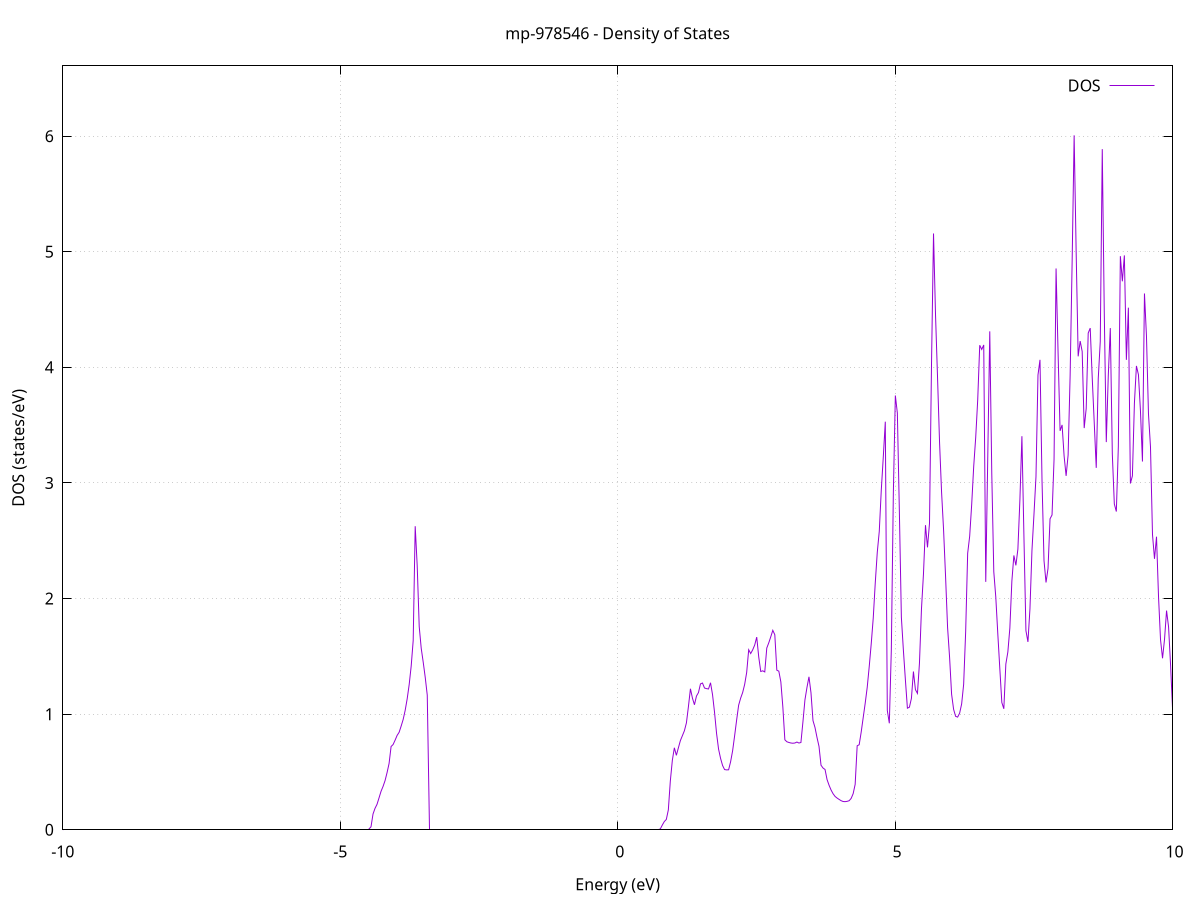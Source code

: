 set title 'mp-978546 - Density of States'
set xlabel 'Energy (eV)'
set ylabel 'DOS (states/eV)'
set grid
set xrange [-10:10]
set yrange [0:6.608]
set xzeroaxis lt -1
set terminal png size 800,600
set output 'mp-978546_dos_gnuplot.png'
plot '-' using 1:2 with lines title 'DOS'
-46.952600 0.000000
-46.916400 0.000000
-46.880100 0.000000
-46.843900 0.000000
-46.807700 0.000000
-46.771500 0.000000
-46.735300 0.000000
-46.699100 0.000000
-46.662900 0.000000
-46.626700 0.000000
-46.590500 0.000000
-46.554300 0.000000
-46.518100 0.000000
-46.481900 0.000000
-46.445700 0.000000
-46.409500 0.000000
-46.373200 0.000000
-46.337000 0.000000
-46.300800 0.000000
-46.264600 0.000000
-46.228400 0.000000
-46.192200 0.000000
-46.156000 0.000000
-46.119800 0.000000
-46.083600 0.000000
-46.047400 0.000000
-46.011200 0.000000
-45.975000 0.000000
-45.938800 0.000000
-45.902600 0.000000
-45.866300 0.000000
-45.830100 0.000000
-45.793900 0.000000
-45.757700 0.000000
-45.721500 0.000000
-45.685300 0.000000
-45.649100 0.000000
-45.612900 0.000000
-45.576700 0.000000
-45.540500 0.000000
-45.504300 0.000000
-45.468100 0.000000
-45.431900 0.000000
-45.395600 0.000000
-45.359400 0.000000
-45.323200 0.000000
-45.287000 0.000000
-45.250800 0.000000
-45.214600 0.000000
-45.178400 0.000000
-45.142200 0.000000
-45.106000 0.000000
-45.069800 0.000000
-45.033600 0.000000
-44.997400 0.000000
-44.961200 0.000000
-44.925000 0.000000
-44.888700 0.000000
-44.852500 0.000000
-44.816300 0.000000
-44.780100 0.000000
-44.743900 0.000000
-44.707700 0.000000
-44.671500 0.000000
-44.635300 0.000000
-44.599100 0.000000
-44.562900 0.000000
-44.526700 0.000000
-44.490500 0.000000
-44.454300 0.000000
-44.418100 0.000000
-44.381800 0.000000
-44.345600 0.000000
-44.309400 0.000000
-44.273200 0.000000
-44.237000 0.000000
-44.200800 0.000000
-44.164600 0.000000
-44.128400 0.000000
-44.092200 0.000000
-44.056000 0.000000
-44.019800 0.000000
-43.983600 0.000000
-43.947400 0.000000
-43.911100 0.000000
-43.874900 0.000000
-43.838700 0.000000
-43.802500 0.000000
-43.766300 0.000000
-43.730100 0.000000
-43.693900 0.000000
-43.657700 5.942300
-43.621500 3.991600
-43.585300 7.764300
-43.549100 18.104200
-43.512900 0.000000
-43.476700 0.000000
-43.440500 0.000000
-43.404200 0.000000
-43.368000 0.000000
-43.331800 0.000000
-43.295600 0.000000
-43.259400 0.000000
-43.223200 0.000000
-43.187000 0.000000
-43.150800 0.000000
-43.114600 0.000000
-43.078400 0.000000
-43.042200 0.000000
-43.006000 0.000000
-42.969800 0.000000
-42.933500 0.000000
-42.897300 0.000000
-42.861100 0.000000
-42.824900 0.000000
-42.788700 0.000000
-42.752500 0.000000
-42.716300 0.000000
-42.680100 0.000000
-42.643900 0.000000
-42.607700 0.000000
-42.571500 0.000000
-42.535300 0.000000
-42.499100 0.000000
-42.462900 0.000000
-42.426600 0.000000
-42.390400 0.000000
-42.354200 0.000000
-42.318000 0.000000
-42.281800 0.000000
-42.245600 0.000000
-42.209400 0.000000
-42.173200 0.000000
-42.137000 0.000000
-42.100800 0.000000
-42.064600 0.000000
-42.028400 0.000000
-41.992200 0.000000
-41.956000 0.000000
-41.919700 0.000000
-41.883500 0.000000
-41.847300 0.000000
-41.811100 0.000000
-41.774900 0.000000
-41.738700 0.000000
-41.702500 0.000000
-41.666300 0.000000
-41.630100 0.000000
-41.593900 0.000000
-41.557700 0.000000
-41.521500 0.000000
-41.485300 0.000000
-41.449000 0.000000
-41.412800 0.000000
-41.376600 0.000000
-41.340400 0.000000
-41.304200 0.000000
-41.268000 0.000000
-41.231800 0.000000
-41.195600 0.000000
-41.159400 0.000000
-41.123200 0.000000
-41.087000 0.000000
-41.050800 0.000000
-41.014600 0.000000
-40.978400 0.000000
-40.942100 0.000000
-40.905900 0.000000
-40.869700 0.000000
-40.833500 0.000000
-40.797300 0.000000
-40.761100 0.000000
-40.724900 0.000000
-40.688700 0.000000
-40.652500 0.000000
-40.616300 0.000000
-40.580100 0.000000
-40.543900 0.000000
-40.507700 0.000000
-40.471500 0.000000
-40.435200 0.000000
-40.399000 0.000000
-40.362800 0.000000
-40.326600 0.000000
-40.290400 0.000000
-40.254200 0.000000
-40.218000 0.000000
-40.181800 0.000000
-40.145600 0.000000
-40.109400 0.000000
-40.073200 0.000000
-40.037000 0.000000
-40.000800 0.000000
-39.964500 0.000000
-39.928300 0.000000
-39.892100 0.000000
-39.855900 0.000000
-39.819700 0.000000
-39.783500 0.000000
-39.747300 0.000000
-39.711100 0.000000
-39.674900 0.000000
-39.638700 0.000000
-39.602500 0.000000
-39.566300 0.000000
-39.530100 0.000000
-39.493900 0.000000
-39.457600 0.000000
-39.421400 0.000000
-39.385200 0.000000
-39.349000 0.000000
-39.312800 0.000000
-39.276600 0.000000
-39.240400 0.000000
-39.204200 0.000000
-39.168000 0.000000
-39.131800 0.000000
-39.095600 0.000000
-39.059400 0.000000
-39.023200 0.000000
-38.986900 0.000000
-38.950700 0.000000
-38.914500 0.000000
-38.878300 0.000000
-38.842100 0.000000
-38.805900 0.000000
-38.769700 0.000000
-38.733500 0.000000
-38.697300 0.000000
-38.661100 0.000000
-38.624900 0.000000
-38.588700 0.000000
-38.552500 0.000000
-38.516300 0.000000
-38.480000 0.000000
-38.443800 0.000000
-38.407600 0.000000
-38.371400 0.000000
-38.335200 0.000000
-38.299000 0.000000
-38.262800 0.000000
-38.226600 0.000000
-38.190400 0.000000
-38.154200 0.000000
-38.118000 0.000000
-38.081800 0.000000
-38.045600 0.000000
-38.009400 0.000000
-37.973100 0.000000
-37.936900 0.000000
-37.900700 0.000000
-37.864500 0.000000
-37.828300 0.000000
-37.792100 0.000000
-37.755900 0.000000
-37.719700 0.000000
-37.683500 0.000000
-37.647300 0.000000
-37.611100 0.000000
-37.574900 0.000000
-37.538700 0.000000
-37.502400 0.000000
-37.466200 0.000000
-37.430000 0.000000
-37.393800 0.000000
-37.357600 0.000000
-37.321400 0.000000
-37.285200 0.000000
-37.249000 0.000000
-37.212800 0.000000
-37.176600 0.000000
-37.140400 0.000000
-37.104200 0.000000
-37.068000 0.000000
-37.031800 0.000000
-36.995500 0.000000
-36.959300 0.000000
-36.923100 0.000000
-36.886900 0.000000
-36.850700 0.000000
-36.814500 0.000000
-36.778300 0.000000
-36.742100 0.000000
-36.705900 0.000000
-36.669700 0.000000
-36.633500 0.000000
-36.597300 0.000000
-36.561100 0.000000
-36.524900 0.000000
-36.488600 0.000000
-36.452400 0.000000
-36.416200 0.000000
-36.380000 0.000000
-36.343800 0.000000
-36.307600 0.000000
-36.271400 0.000000
-36.235200 0.000000
-36.199000 0.000000
-36.162800 0.000000
-36.126600 0.000000
-36.090400 0.000000
-36.054200 0.000000
-36.017900 0.000000
-35.981700 0.000000
-35.945500 0.000000
-35.909300 0.000000
-35.873100 0.000000
-35.836900 0.000000
-35.800700 0.000000
-35.764500 0.000000
-35.728300 0.000000
-35.692100 0.000000
-35.655900 0.000000
-35.619700 0.000000
-35.583500 0.000000
-35.547300 0.000000
-35.511000 0.000000
-35.474800 0.000000
-35.438600 0.000000
-35.402400 0.000000
-35.366200 0.000000
-35.330000 0.000000
-35.293800 0.000000
-35.257600 0.000000
-35.221400 0.000000
-35.185200 0.000000
-35.149000 0.000000
-35.112800 0.000000
-35.076600 0.000000
-35.040300 0.000000
-35.004100 0.000000
-34.967900 0.000000
-34.931700 0.000000
-34.895500 0.000000
-34.859300 0.000000
-34.823100 0.000000
-34.786900 0.000000
-34.750700 0.000000
-34.714500 0.000000
-34.678300 0.000000
-34.642100 0.000000
-34.605900 0.000000
-34.569700 0.000000
-34.533400 0.000000
-34.497200 0.000000
-34.461000 0.000000
-34.424800 0.000000
-34.388600 0.000000
-34.352400 0.000000
-34.316200 0.000000
-34.280000 0.000000
-34.243800 0.000000
-34.207600 0.000000
-34.171400 0.000000
-34.135200 0.000000
-34.099000 0.000000
-34.062800 0.000000
-34.026500 0.000000
-33.990300 0.000000
-33.954100 0.000000
-33.917900 0.000000
-33.881700 0.000000
-33.845500 0.000000
-33.809300 0.000000
-33.773100 0.000000
-33.736900 0.000000
-33.700700 0.000000
-33.664500 0.000000
-33.628300 0.000000
-33.592100 0.000000
-33.555800 0.000000
-33.519600 0.000000
-33.483400 0.000000
-33.447200 0.000000
-33.411000 0.000000
-33.374800 0.000000
-33.338600 0.000000
-33.302400 0.000000
-33.266200 0.000000
-33.230000 0.000000
-33.193800 0.000000
-33.157600 0.000000
-33.121400 0.000000
-33.085200 0.000000
-33.048900 0.000000
-33.012700 0.000000
-32.976500 0.000000
-32.940300 0.000000
-32.904100 0.000000
-32.867900 0.000000
-32.831700 0.000000
-32.795500 0.000000
-32.759300 0.000000
-32.723100 0.000000
-32.686900 0.000000
-32.650700 0.000000
-32.614500 0.000000
-32.578300 0.000000
-32.542000 0.000000
-32.505800 0.000000
-32.469600 0.000000
-32.433400 0.000000
-32.397200 0.000000
-32.361000 0.000000
-32.324800 0.000000
-32.288600 0.000000
-32.252400 0.000000
-32.216200 0.000000
-32.180000 0.000000
-32.143800 0.000000
-32.107600 0.000000
-32.071300 0.000000
-32.035100 0.000000
-31.998900 0.000000
-31.962700 0.000000
-31.926500 0.000000
-31.890300 0.000000
-31.854100 0.000000
-31.817900 0.000000
-31.781700 0.000000
-31.745500 0.000000
-31.709300 0.000000
-31.673100 0.000000
-31.636900 0.000000
-31.600700 0.000000
-31.564400 0.000000
-31.528200 0.000000
-31.492000 0.000000
-31.455800 0.000000
-31.419600 0.000000
-31.383400 0.000000
-31.347200 0.000000
-31.311000 0.000000
-31.274800 0.000000
-31.238600 0.000000
-31.202400 0.000000
-31.166200 0.000000
-31.130000 0.000000
-31.093700 0.000000
-31.057500 0.000000
-31.021300 0.000000
-30.985100 0.000000
-30.948900 0.000000
-30.912700 0.000000
-30.876500 0.000000
-30.840300 0.000000
-30.804100 0.000000
-30.767900 0.000000
-30.731700 0.000000
-30.695500 0.000000
-30.659300 0.000000
-30.623100 0.000000
-30.586800 0.000000
-30.550600 0.000000
-30.514400 0.000000
-30.478200 0.000000
-30.442000 0.000000
-30.405800 0.000000
-30.369600 0.000000
-30.333400 0.000000
-30.297200 0.000000
-30.261000 0.000000
-30.224800 0.000000
-30.188600 0.000000
-30.152400 0.000000
-30.116200 0.000000
-30.079900 0.000000
-30.043700 0.000000
-30.007500 0.000000
-29.971300 0.000000
-29.935100 0.000000
-29.898900 0.000000
-29.862700 0.000000
-29.826500 0.000000
-29.790300 0.000000
-29.754100 0.000000
-29.717900 0.000000
-29.681700 0.000000
-29.645500 0.000000
-29.609200 0.000000
-29.573000 0.000000
-29.536800 0.000000
-29.500600 0.000000
-29.464400 0.000000
-29.428200 0.000000
-29.392000 0.000000
-29.355800 0.000000
-29.319600 0.000000
-29.283400 0.000000
-29.247200 0.000000
-29.211000 0.000000
-29.174800 0.000000
-29.138600 0.000000
-29.102300 0.000000
-29.066100 0.000000
-29.029900 0.000000
-28.993700 0.000000
-28.957500 0.000000
-28.921300 0.000000
-28.885100 0.000000
-28.848900 0.000000
-28.812700 0.000000
-28.776500 0.000000
-28.740300 0.000000
-28.704100 0.000000
-28.667900 0.000000
-28.631600 0.000000
-28.595400 0.000000
-28.559200 0.000000
-28.523000 0.000000
-28.486800 0.000000
-28.450600 0.000000
-28.414400 0.000000
-28.378200 0.000000
-28.342000 0.000000
-28.305800 0.000000
-28.269600 0.000000
-28.233400 0.000000
-28.197200 0.000000
-28.161000 0.000000
-28.124700 0.000000
-28.088500 0.000000
-28.052300 0.000000
-28.016100 0.000000
-27.979900 0.000000
-27.943700 0.000000
-27.907500 0.000000
-27.871300 0.000000
-27.835100 0.000000
-27.798900 0.000000
-27.762700 0.000000
-27.726500 0.000000
-27.690300 0.000000
-27.654100 0.000000
-27.617800 0.000000
-27.581600 0.000000
-27.545400 0.000000
-27.509200 0.000000
-27.473000 0.000000
-27.436800 0.000000
-27.400600 0.000000
-27.364400 0.000000
-27.328200 0.000000
-27.292000 0.000000
-27.255800 0.000000
-27.219600 0.000000
-27.183400 0.000000
-27.147100 0.000000
-27.110900 0.000000
-27.074700 0.000000
-27.038500 0.000000
-27.002300 0.000000
-26.966100 0.000000
-26.929900 0.000000
-26.893700 0.000000
-26.857500 0.000000
-26.821300 0.000000
-26.785100 0.000000
-26.748900 0.000000
-26.712700 0.000000
-26.676500 0.000000
-26.640200 0.000000
-26.604000 0.000000
-26.567800 0.000000
-26.531600 0.000000
-26.495400 0.000000
-26.459200 0.000000
-26.423000 0.000000
-26.386800 0.000000
-26.350600 0.000000
-26.314400 0.000000
-26.278200 0.000000
-26.242000 0.000000
-26.205800 0.000000
-26.169600 0.000000
-26.133300 0.000000
-26.097100 0.000000
-26.060900 0.000000
-26.024700 0.000000
-25.988500 0.000000
-25.952300 0.000000
-25.916100 0.000000
-25.879900 0.000000
-25.843700 0.000000
-25.807500 0.000000
-25.771300 0.000000
-25.735100 0.000000
-25.698900 0.000000
-25.662600 0.000000
-25.626400 0.000000
-25.590200 0.000000
-25.554000 0.000000
-25.517800 0.000000
-25.481600 0.000000
-25.445400 0.000000
-25.409200 0.000000
-25.373000 0.000000
-25.336800 0.000000
-25.300600 0.000000
-25.264400 0.000000
-25.228200 0.000000
-25.192000 0.000000
-25.155700 0.000000
-25.119500 0.000000
-25.083300 0.000000
-25.047100 0.000000
-25.010900 0.000000
-24.974700 0.000000
-24.938500 0.000000
-24.902300 0.000000
-24.866100 0.000000
-24.829900 0.000000
-24.793700 0.000000
-24.757500 0.000000
-24.721300 0.000000
-24.685000 0.000000
-24.648800 0.000000
-24.612600 0.000000
-24.576400 0.000000
-24.540200 0.000000
-24.504000 0.000000
-24.467800 0.000000
-24.431600 0.000000
-24.395400 0.000000
-24.359200 0.000000
-24.323000 0.000000
-24.286800 0.000000
-24.250600 0.000000
-24.214400 0.000000
-24.178100 0.000000
-24.141900 0.000000
-24.105700 0.000000
-24.069500 0.000000
-24.033300 0.000000
-23.997100 0.000000
-23.960900 0.000000
-23.924700 0.000000
-23.888500 0.000000
-23.852300 0.000000
-23.816100 0.000000
-23.779900 0.000000
-23.743700 0.000000
-23.707500 0.000000
-23.671200 0.000000
-23.635000 0.000000
-23.598800 0.000000
-23.562600 0.000000
-23.526400 0.000000
-23.490200 0.000000
-23.454000 0.000000
-23.417800 0.000000
-23.381600 0.000000
-23.345400 0.000000
-23.309200 0.000000
-23.273000 0.000000
-23.236800 0.000000
-23.200500 0.000000
-23.164300 0.000000
-23.128100 0.000000
-23.091900 0.000000
-23.055700 0.000000
-23.019500 0.000000
-22.983300 0.000000
-22.947100 0.000000
-22.910900 0.000000
-22.874700 0.000000
-22.838500 0.000000
-22.802300 0.000000
-22.766100 0.000000
-22.729900 0.000000
-22.693600 0.000000
-22.657400 0.000000
-22.621200 0.000000
-22.585000 0.000000
-22.548800 3.583000
-22.512600 20.206800
-22.476400 30.448300
-22.440200 30.828200
-22.404000 15.087400
-22.367800 12.557300
-22.331600 21.670200
-22.295400 27.027600
-22.259200 21.351100
-22.223000 8.778500
-22.186700 12.253100
-22.150500 18.949600
-22.114300 15.149600
-22.078100 0.000000
-22.041900 0.000000
-22.005700 0.000000
-21.969500 0.000000
-21.933300 0.000000
-21.897100 0.000000
-21.860900 0.000000
-21.824700 0.000000
-21.788500 0.000000
-21.752300 0.000000
-21.716000 0.000000
-21.679800 0.000000
-21.643600 0.000000
-21.607400 0.000000
-21.571200 0.000000
-21.535000 0.000000
-21.498800 0.000000
-21.462600 0.000000
-21.426400 0.000000
-21.390200 0.000000
-21.354000 0.000000
-21.317800 0.000000
-21.281600 0.000000
-21.245400 0.000000
-21.209100 0.000000
-21.172900 0.000000
-21.136700 0.000000
-21.100500 0.000000
-21.064300 0.000000
-21.028100 0.000000
-20.991900 0.000000
-20.955700 0.000000
-20.919500 0.000000
-20.883300 0.000000
-20.847100 0.000000
-20.810900 0.000000
-20.774700 0.000000
-20.738400 0.000000
-20.702200 0.000000
-20.666000 0.000000
-20.629800 0.000000
-20.593600 0.000000
-20.557400 0.000000
-20.521200 0.000000
-20.485000 0.000000
-20.448800 0.000000
-20.412600 0.000000
-20.376400 0.000000
-20.340200 0.000000
-20.304000 0.000000
-20.267800 0.000000
-20.231500 0.000000
-20.195300 0.000000
-20.159100 0.000000
-20.122900 0.000000
-20.086700 0.000000
-20.050500 0.000000
-20.014300 0.000000
-19.978100 0.000000
-19.941900 0.000000
-19.905700 0.000000
-19.869500 0.000000
-19.833300 0.000000
-19.797100 0.000000
-19.760900 0.000000
-19.724600 0.000000
-19.688400 0.000000
-19.652200 0.000000
-19.616000 0.000000
-19.579800 0.000000
-19.543600 0.000000
-19.507400 0.000000
-19.471200 0.000000
-19.435000 0.000000
-19.398800 0.000000
-19.362600 0.000000
-19.326400 0.000000
-19.290200 0.000000
-19.253900 0.000000
-19.217700 0.000000
-19.181500 0.000000
-19.145300 0.000000
-19.109100 0.000000
-19.072900 0.000000
-19.036700 0.000000
-19.000500 0.000000
-18.964300 0.000000
-18.928100 0.000000
-18.891900 0.000000
-18.855700 0.000000
-18.819500 0.000000
-18.783300 0.000000
-18.747000 0.000000
-18.710800 0.000000
-18.674600 0.000000
-18.638400 0.000000
-18.602200 0.000000
-18.566000 0.000000
-18.529800 0.000000
-18.493600 0.000000
-18.457400 0.000000
-18.421200 0.000000
-18.385000 0.000000
-18.348800 0.000000
-18.312600 0.000000
-18.276400 0.000000
-18.240100 0.000000
-18.203900 0.000000
-18.167700 0.000000
-18.131500 0.000000
-18.095300 0.000000
-18.059100 0.000000
-18.022900 0.000000
-17.986700 0.000000
-17.950500 0.000000
-17.914300 0.000000
-17.878100 0.000000
-17.841900 0.000000
-17.805700 0.000000
-17.769400 0.000000
-17.733200 0.000000
-17.697000 0.000000
-17.660800 0.000000
-17.624600 0.000000
-17.588400 0.000000
-17.552200 0.000000
-17.516000 0.000000
-17.479800 0.000000
-17.443600 0.000000
-17.407400 0.000000
-17.371200 0.000000
-17.335000 0.000000
-17.298800 0.000000
-17.262500 0.000000
-17.226300 0.000000
-17.190100 0.000000
-17.153900 0.000000
-17.117700 0.000000
-17.081500 0.000000
-17.045300 0.000000
-17.009100 0.000000
-16.972900 0.000000
-16.936700 0.000000
-16.900500 0.000000
-16.864300 0.000000
-16.828100 0.000000
-16.791800 0.000000
-16.755600 0.000000
-16.719400 0.000000
-16.683200 0.000000
-16.647000 0.000000
-16.610800 0.000000
-16.574600 0.000000
-16.538400 0.000000
-16.502200 0.000000
-16.466000 0.000000
-16.429800 0.000000
-16.393600 0.000000
-16.357400 0.000000
-16.321200 0.000000
-16.284900 0.000000
-16.248700 0.000000
-16.212500 0.000000
-16.176300 0.000000
-16.140100 0.000000
-16.103900 0.000000
-16.067700 0.000000
-16.031500 0.000000
-15.995300 0.000000
-15.959100 0.000000
-15.922900 0.000000
-15.886700 0.000000
-15.850500 0.000000
-15.814300 0.000000
-15.778000 0.000000
-15.741800 0.000000
-15.705600 0.000000
-15.669400 0.000000
-15.633200 0.000000
-15.597000 0.000000
-15.560800 0.000000
-15.524600 0.000000
-15.488400 0.000000
-15.452200 0.000000
-15.416000 0.000000
-15.379800 0.000000
-15.343600 0.000000
-15.307300 0.000000
-15.271100 0.000000
-15.234900 0.000000
-15.198700 0.000000
-15.162500 0.000000
-15.126300 0.000000
-15.090100 0.000000
-15.053900 0.000000
-15.017700 0.000000
-14.981500 0.000000
-14.945300 0.000000
-14.909100 0.000000
-14.872900 0.000000
-14.836700 0.000000
-14.800400 0.000000
-14.764200 0.000000
-14.728000 0.000000
-14.691800 0.000000
-14.655600 0.000000
-14.619400 0.000000
-14.583200 0.000000
-14.547000 0.000000
-14.510800 0.000000
-14.474600 0.000000
-14.438400 0.000000
-14.402200 0.000000
-14.366000 0.000000
-14.329800 0.000000
-14.293500 0.000000
-14.257300 0.000000
-14.221100 0.000000
-14.184900 0.000000
-14.148700 0.000000
-14.112500 0.000000
-14.076300 0.000000
-14.040100 0.000000
-14.003900 0.000000
-13.967700 0.000000
-13.931500 0.000000
-13.895300 0.000000
-13.859100 0.000000
-13.822800 0.000000
-13.786600 0.000000
-13.750400 0.000000
-13.714200 0.000000
-13.678000 0.000000
-13.641800 0.000000
-13.605600 0.000000
-13.569400 0.000000
-13.533200 0.000000
-13.497000 0.000000
-13.460800 0.000000
-13.424600 0.000000
-13.388400 0.000000
-13.352200 0.000000
-13.315900 0.000000
-13.279700 0.000000
-13.243500 0.000000
-13.207300 0.000000
-13.171100 0.000000
-13.134900 0.000000
-13.098700 0.000000
-13.062500 0.000000
-13.026300 0.000000
-12.990100 0.000000
-12.953900 0.000000
-12.917700 0.000000
-12.881500 0.000000
-12.845200 0.000000
-12.809000 0.000000
-12.772800 0.000000
-12.736600 0.000000
-12.700400 0.000000
-12.664200 0.000000
-12.628000 0.000000
-12.591800 0.000000
-12.555600 0.000000
-12.519400 0.000000
-12.483200 0.000000
-12.447000 0.000000
-12.410800 0.000000
-12.374600 0.000000
-12.338300 0.000000
-12.302100 0.000000
-12.265900 0.000000
-12.229700 0.000000
-12.193500 0.000000
-12.157300 0.000000
-12.121100 0.000000
-12.084900 0.000000
-12.048700 0.000000
-12.012500 0.000000
-11.976300 0.000000
-11.940100 0.000000
-11.903900 0.000000
-11.867700 0.000000
-11.831400 0.000000
-11.795200 0.000000
-11.759000 0.000000
-11.722800 0.000000
-11.686600 0.000000
-11.650400 0.000000
-11.614200 0.000000
-11.578000 0.000000
-11.541800 0.000000
-11.505600 0.000000
-11.469400 0.000000
-11.433200 0.000000
-11.397000 0.000000
-11.360700 0.000000
-11.324500 0.000000
-11.288300 0.000000
-11.252100 0.000000
-11.215900 0.000000
-11.179700 0.000000
-11.143500 0.000000
-11.107300 0.000000
-11.071100 0.000000
-11.034900 0.000000
-10.998700 0.000000
-10.962500 0.000000
-10.926300 0.000000
-10.890100 0.000000
-10.853800 0.000000
-10.817600 0.000000
-10.781400 0.000000
-10.745200 0.000000
-10.709000 0.000000
-10.672800 0.000000
-10.636600 0.000000
-10.600400 0.000000
-10.564200 0.000000
-10.528000 0.000000
-10.491800 0.000000
-10.455600 0.000000
-10.419400 0.000000
-10.383200 0.000000
-10.346900 0.000000
-10.310700 0.000000
-10.274500 0.000000
-10.238300 0.000000
-10.202100 0.000000
-10.165900 0.000000
-10.129700 0.000000
-10.093500 0.000000
-10.057300 0.000000
-10.021100 0.000000
-9.984900 0.000000
-9.948700 0.000000
-9.912500 0.000000
-9.876200 0.000000
-9.840000 0.000000
-9.803800 0.000000
-9.767600 0.000000
-9.731400 0.000000
-9.695200 0.000000
-9.659000 0.000000
-9.622800 0.000000
-9.586600 0.000000
-9.550400 0.000000
-9.514200 0.000000
-9.478000 0.000000
-9.441800 0.000000
-9.405600 0.000000
-9.369300 0.000000
-9.333100 0.000000
-9.296900 0.000000
-9.260700 0.000000
-9.224500 0.000000
-9.188300 0.000000
-9.152100 0.000000
-9.115900 0.000000
-9.079700 0.000000
-9.043500 0.000000
-9.007300 0.000000
-8.971100 0.000000
-8.934900 0.000000
-8.898600 0.000000
-8.862400 0.000000
-8.826200 0.000000
-8.790000 0.000000
-8.753800 0.000000
-8.717600 0.000000
-8.681400 0.000000
-8.645200 0.000000
-8.609000 0.000000
-8.572800 0.000000
-8.536600 0.000000
-8.500400 0.000000
-8.464200 0.000000
-8.428000 0.000000
-8.391700 0.000000
-8.355500 0.000000
-8.319300 0.000000
-8.283100 0.000000
-8.246900 0.000000
-8.210700 0.000000
-8.174500 0.000000
-8.138300 0.000000
-8.102100 0.000000
-8.065900 0.000000
-8.029700 0.000000
-7.993500 0.000000
-7.957300 0.000000
-7.921100 0.000000
-7.884800 0.000000
-7.848600 0.000000
-7.812400 0.000000
-7.776200 0.000000
-7.740000 0.000000
-7.703800 0.000000
-7.667600 0.000000
-7.631400 0.000000
-7.595200 0.000000
-7.559000 0.000000
-7.522800 0.000000
-7.486600 0.000000
-7.450400 0.000000
-7.414100 0.000000
-7.377900 0.000000
-7.341700 0.000000
-7.305500 0.000000
-7.269300 0.000000
-7.233100 0.000000
-7.196900 0.000000
-7.160700 0.000000
-7.124500 0.000000
-7.088300 0.000000
-7.052100 0.000000
-7.015900 0.000000
-6.979700 0.000000
-6.943500 0.000000
-6.907200 0.000000
-6.871000 0.000000
-6.834800 0.000000
-6.798600 0.000000
-6.762400 0.000000
-6.726200 0.000000
-6.690000 0.000000
-6.653800 0.000000
-6.617600 0.000000
-6.581400 0.000000
-6.545200 0.000000
-6.509000 0.000000
-6.472800 0.000000
-6.436600 0.000000
-6.400300 0.000000
-6.364100 0.000000
-6.327900 0.000000
-6.291700 0.000000
-6.255500 0.000000
-6.219300 0.000000
-6.183100 0.000000
-6.146900 0.000000
-6.110700 0.000000
-6.074500 0.000000
-6.038300 0.000000
-6.002100 0.000000
-5.965900 0.000000
-5.929600 0.000000
-5.893400 0.000000
-5.857200 0.000000
-5.821000 0.000000
-5.784800 0.000000
-5.748600 0.000000
-5.712400 0.000000
-5.676200 0.000000
-5.640000 0.000000
-5.603800 0.000000
-5.567600 0.000000
-5.531400 0.000000
-5.495200 0.000000
-5.459000 0.000000
-5.422700 0.000000
-5.386500 0.000000
-5.350300 0.000000
-5.314100 0.000000
-5.277900 0.000000
-5.241700 0.000000
-5.205500 0.000000
-5.169300 0.000000
-5.133100 0.000000
-5.096900 0.000000
-5.060700 0.000000
-5.024500 0.000000
-4.988300 0.000000
-4.952000 0.000000
-4.915800 0.000000
-4.879600 0.000000
-4.843400 0.000000
-4.807200 0.000000
-4.771000 0.000000
-4.734800 0.000000
-4.698600 0.000000
-4.662400 0.000000
-4.626200 0.000000
-4.590000 0.000000
-4.553800 0.000000
-4.517600 0.000000
-4.481400 0.000000
-4.445100 0.025900
-4.408900 0.136200
-4.372700 0.185300
-4.336500 0.220500
-4.300300 0.276200
-4.264100 0.333000
-4.227900 0.375000
-4.191700 0.425600
-4.155500 0.494900
-4.119300 0.573600
-4.083100 0.720300
-4.046900 0.737400
-4.010700 0.775400
-3.974500 0.816300
-3.938200 0.843500
-3.902000 0.896600
-3.865800 0.953800
-3.829600 1.032100
-3.793400 1.132000
-3.757200 1.255900
-3.721000 1.415500
-3.684800 1.637000
-3.648600 2.625900
-3.612400 2.282600
-3.576200 1.757400
-3.540000 1.569200
-3.503800 1.448300
-3.467500 1.317400
-3.431300 1.164600
-3.395100 0.000000
-3.358900 0.000000
-3.322700 0.000000
-3.286500 0.000000
-3.250300 0.000000
-3.214100 0.000000
-3.177900 0.000000
-3.141700 0.000000
-3.105500 0.000000
-3.069300 0.000000
-3.033100 0.000000
-2.996900 0.000000
-2.960600 0.000000
-2.924400 0.000000
-2.888200 0.000000
-2.852000 0.000000
-2.815800 0.000000
-2.779600 0.000000
-2.743400 0.000000
-2.707200 0.000000
-2.671000 0.000000
-2.634800 0.000000
-2.598600 0.000000
-2.562400 0.000000
-2.526200 0.000000
-2.490000 0.000000
-2.453700 0.000000
-2.417500 0.000000
-2.381300 0.000000
-2.345100 0.000000
-2.308900 0.000000
-2.272700 0.000000
-2.236500 0.000000
-2.200300 0.000000
-2.164100 0.000000
-2.127900 0.000000
-2.091700 0.000000
-2.055500 0.000000
-2.019300 0.000000
-1.983000 0.000000
-1.946800 0.000000
-1.910600 0.000000
-1.874400 0.000000
-1.838200 0.000000
-1.802000 0.000000
-1.765800 0.000000
-1.729600 0.000000
-1.693400 0.000000
-1.657200 0.000000
-1.621000 0.000000
-1.584800 0.000000
-1.548600 0.000000
-1.512400 0.000000
-1.476100 0.000000
-1.439900 0.000000
-1.403700 0.000000
-1.367500 0.000000
-1.331300 0.000000
-1.295100 0.000000
-1.258900 0.000000
-1.222700 0.000000
-1.186500 0.000000
-1.150300 0.000000
-1.114100 0.000000
-1.077900 0.000000
-1.041700 0.000000
-1.005400 0.000000
-0.969200 0.000000
-0.933000 0.000000
-0.896800 0.000000
-0.860600 0.000000
-0.824400 0.000000
-0.788200 0.000000
-0.752000 0.000000
-0.715800 0.000000
-0.679600 0.000000
-0.643400 0.000000
-0.607200 0.000000
-0.571000 0.000000
-0.534800 0.000000
-0.498500 0.000000
-0.462300 0.000000
-0.426100 0.000000
-0.389900 0.000000
-0.353700 0.000000
-0.317500 0.000000
-0.281300 0.000000
-0.245100 0.000000
-0.208900 0.000000
-0.172700 0.000000
-0.136500 0.000000
-0.100300 0.000000
-0.064100 0.000000
-0.027900 0.000000
0.008400 0.000000
0.044600 0.000000
0.080800 0.000000
0.117000 0.000000
0.153200 0.000000
0.189400 0.000000
0.225600 0.000000
0.261800 0.000000
0.298000 0.000000
0.334200 0.000000
0.370400 0.000000
0.406600 0.000000
0.442800 0.000000
0.479100 0.000000
0.515300 0.000000
0.551500 0.000000
0.587700 0.000000
0.623900 0.000000
0.660100 0.000000
0.696300 0.000000
0.732500 0.000000
0.768700 0.007100
0.804900 0.040800
0.841100 0.071200
0.877300 0.089500
0.913500 0.171600
0.949700 0.422800
0.986000 0.601700
1.022200 0.709300
1.058400 0.643900
1.094600 0.708700
1.130800 0.771700
1.167000 0.814000
1.203200 0.856700
1.239400 0.924500
1.275600 1.065600
1.311800 1.219900
1.348000 1.139000
1.384200 1.081300
1.420400 1.156400
1.456700 1.187100
1.492900 1.262100
1.529100 1.269400
1.565300 1.226400
1.601500 1.220900
1.637700 1.218100
1.673900 1.271700
1.710100 1.168800
1.746300 1.016100
1.782500 0.834400
1.818700 0.698000
1.854900 0.618000
1.891100 0.556300
1.927300 0.520800
1.963600 0.518000
1.999800 0.518900
2.036000 0.588800
2.072200 0.683700
2.108400 0.813600
2.144600 0.949700
2.180800 1.077900
2.217000 1.138800
2.253200 1.187300
2.289400 1.258100
2.325600 1.361200
2.361800 1.557300
2.398000 1.524500
2.434200 1.556800
2.470500 1.598700
2.506700 1.666800
2.542900 1.494500
2.579100 1.369200
2.615300 1.375000
2.651500 1.365400
2.687700 1.572100
2.723900 1.617700
2.760100 1.670000
2.796300 1.725300
2.832500 1.687400
2.868700 1.380600
2.904900 1.372000
2.941200 1.279500
2.977400 1.062100
3.013600 0.778300
3.049800 0.761400
3.086000 0.755200
3.122200 0.750600
3.158400 0.748700
3.194600 0.750700
3.230800 0.758900
3.267000 0.750400
3.303200 0.754900
3.339400 0.933400
3.375600 1.124000
3.411800 1.230000
3.448100 1.323400
3.484300 1.186200
3.520500 0.944700
3.556700 0.885100
3.592900 0.798700
3.629100 0.721100
3.665300 0.558400
3.701500 0.534200
3.737700 0.521700
3.773900 0.434800
3.810100 0.385400
3.846300 0.344300
3.882500 0.311700
3.918700 0.288300
3.955000 0.274300
3.991200 0.262700
4.027400 0.251700
4.063600 0.244500
4.099800 0.243200
4.136000 0.246000
4.172200 0.251400
4.208400 0.271200
4.244600 0.312400
4.280800 0.393100
4.317000 0.726600
4.353200 0.735500
4.389400 0.845100
4.425700 0.970800
4.461900 1.095300
4.498100 1.232300
4.534300 1.412100
4.570500 1.610200
4.606700 1.831800
4.642900 2.134600
4.679100 2.399100
4.715300 2.581400
4.751500 2.938300
4.787700 3.224400
4.823900 3.530300
4.860100 1.032300
4.896300 0.921200
4.932600 1.557900
4.968800 2.908000
5.005000 3.756500
5.041200 3.604700
5.077400 2.755600
5.113600 1.837600
5.149800 1.553900
5.186000 1.297200
5.222200 1.051800
5.258400 1.060300
5.294600 1.136300
5.330800 1.368800
5.367000 1.211900
5.403300 1.179700
5.439500 1.441000
5.475700 1.909300
5.511900 2.213500
5.548100 2.635100
5.584300 2.443000
5.620500 2.650400
5.656700 4.025700
5.692900 5.158400
5.729100 4.453400
5.765300 3.914700
5.801500 3.353800
5.837700 2.924100
5.873900 2.597900
5.910200 2.190300
5.946400 1.749700
5.982600 1.490800
6.018800 1.172800
6.055000 1.041800
6.091200 0.981400
6.127400 0.974700
6.163600 1.008600
6.199800 1.088300
6.236000 1.258200
6.272200 1.712400
6.308400 2.391500
6.344600 2.539400
6.380800 2.813300
6.417100 3.141900
6.453300 3.393500
6.489500 3.719600
6.525700 4.191500
6.561900 4.155100
6.598100 4.194000
6.634300 2.144300
6.670500 3.220300
6.706700 4.311800
6.742900 3.080400
6.779100 2.232000
6.815300 2.012300
6.851500 1.695000
6.887800 1.393700
6.924000 1.101200
6.960200 1.046500
6.996400 1.433600
7.032600 1.537800
7.068800 1.745300
7.105000 2.150600
7.141200 2.373200
7.177400 2.287300
7.213600 2.427700
7.249800 2.854700
7.286000 3.404700
7.322200 2.543000
7.358400 1.722700
7.394700 1.625100
7.430900 1.910900
7.467100 2.415800
7.503300 2.727300
7.539500 3.054300
7.575700 3.934000
7.611900 4.065200
7.648100 3.026400
7.684300 2.327700
7.720500 2.139200
7.756700 2.260500
7.792900 2.689900
7.829100 2.723300
7.865300 3.204700
7.901600 4.855400
7.937800 4.127600
7.974000 3.450900
8.010200 3.502200
8.046400 3.233300
8.082600 3.061500
8.118800 3.241300
8.155000 3.927400
8.191200 4.913500
8.227400 6.007200
8.263600 5.003000
8.299800 4.095400
8.336000 4.227500
8.372300 4.137300
8.408500 3.474800
8.444700 3.643500
8.480900 4.296900
8.517100 4.339600
8.553300 3.909400
8.589500 3.521600
8.625700 3.130500
8.661900 3.903400
8.698100 4.224100
8.734300 5.888000
8.770500 4.473700
8.806700 3.353600
8.842900 3.931800
8.879200 4.339700
8.915400 3.250600
8.951600 2.817900
8.987800 2.752900
9.024000 3.314300
9.060200 4.961900
9.096400 4.744800
9.132600 4.968600
9.168800 4.065200
9.205000 4.516400
9.241200 2.995600
9.277400 3.061100
9.313600 3.691000
9.349900 4.012400
9.386100 3.936800
9.422300 3.626200
9.458500 3.185400
9.494700 4.639000
9.530900 4.271200
9.567100 3.597200
9.603300 3.312900
9.639500 2.553100
9.675700 2.343600
9.711900 2.535100
9.748100 2.016700
9.784300 1.644100
9.820500 1.483600
9.856800 1.650300
9.893000 1.896100
9.929200 1.754800
9.965400 1.424400
10.001600 1.038000
10.037800 0.717800
10.074000 0.438200
10.110200 0.150800
10.146400 0.077200
10.182600 0.059300
10.218800 0.080700
10.255000 0.120600
10.291200 0.170600
10.327400 0.223700
10.363700 0.279100
10.399900 0.335400
10.436100 0.388100
10.472300 0.550100
10.508500 0.694100
10.544700 0.776400
10.580900 0.843800
10.617100 0.889600
10.653300 0.915100
10.689500 0.926400
10.725700 0.977000
10.761900 1.052400
10.798100 1.112400
10.834400 1.208000
10.870600 1.428900
10.906800 1.645400
10.943000 1.606000
10.979200 1.456900
11.015400 1.400700
11.051600 1.280900
11.087800 1.163900
11.124000 1.129300
11.160200 0.963400
11.196400 0.649800
11.232600 0.555000
11.268800 0.470300
11.305000 0.400800
11.341300 0.341100
11.377500 0.289000
11.413700 0.224700
11.449900 0.194700
11.486100 0.172600
11.522300 0.214200
11.558500 0.384700
11.594700 0.591300
11.630900 0.790900
11.667100 0.955200
11.703300 1.141600
11.739500 1.273500
11.775700 1.514900
11.811900 1.712700
11.848200 2.084200
11.884400 2.238500
11.920600 2.666800
11.956800 2.973000
11.993000 3.083600
12.029200 2.876500
12.065400 1.962200
12.101600 1.520300
12.137800 2.148100
12.174000 2.109100
12.210200 2.339400
12.246400 2.314500
12.282600 1.977200
12.318900 1.814000
12.355100 1.800300
12.391300 1.885300
12.427500 1.977700
12.463700 1.864600
12.499900 1.697800
12.536100 1.543100
12.572300 1.458200
12.608500 1.402300
12.644700 1.373700
12.680900 1.313100
12.717100 1.186400
12.753300 0.997500
12.789500 0.814000
12.825800 0.740600
12.862000 0.733100
12.898200 0.741100
12.934400 0.771100
12.970600 0.837000
13.006800 0.933100
13.043000 1.106100
13.079200 1.285400
13.115400 1.622600
13.151600 1.961700
13.187800 2.106500
13.224000 2.006200
13.260200 1.881300
13.296500 1.834700
13.332700 1.776700
13.368900 1.676100
13.405100 1.672400
13.441300 1.679400
13.477500 1.682300
13.513700 1.827600
13.549900 1.739700
13.586100 1.642400
13.622300 1.587400
13.658500 1.449000
13.694700 1.383800
13.730900 1.372000
13.767100 1.294600
13.803400 1.295300
13.839600 1.333400
13.875800 1.355000
13.912000 1.384300
13.948200 1.422700
13.984400 1.417800
14.020600 1.446000
14.056800 1.397800
14.093000 1.321600
14.129200 1.218900
14.165400 1.205000
14.201600 1.160200
14.237800 1.104200
14.274000 1.019100
14.310300 0.979200
14.346500 1.046000
14.382700 1.128200
14.418900 1.226400
14.455100 1.359600
14.491300 1.478100
14.527500 1.615100
14.563700 1.689800
14.599900 1.562400
14.636100 1.385200
14.672300 1.313700
14.708500 1.297200
14.744700 1.294400
14.781000 1.126300
14.817200 0.943500
14.853400 0.877500
14.889600 0.732500
14.925800 0.683000
14.962000 0.651600
14.998200 0.685400
15.034400 0.764000
15.070600 0.767100
15.106800 0.809700
15.143000 0.887700
15.179200 1.030800
15.215400 1.111400
15.251600 1.209800
15.287900 1.414200
15.324100 1.586000
15.360300 1.291000
15.396500 1.359800
15.432700 1.429100
15.468900 1.542700
15.505100 1.592900
15.541300 1.605400
15.577500 1.575800
15.613700 1.511300
15.649900 1.455900
15.686100 1.410000
15.722300 1.354200
15.758500 1.329800
15.794800 1.307400
15.831000 1.300300
15.867200 1.304800
15.903400 1.305100
15.939600 1.426900
15.975800 1.395200
16.012000 1.335800
16.048200 1.323900
16.084400 1.305400
16.120600 1.278100
16.156800 1.237000
16.193000 1.192500
16.229200 1.158600
16.265500 1.160300
16.301700 1.163300
16.337900 1.188800
16.374100 1.296400
16.410300 1.276700
16.446500 1.259600
16.482700 1.260900
16.518900 1.269600
16.555100 1.285600
16.591300 1.303000
16.627500 1.280900
16.663700 1.277300
16.699900 1.223100
16.736100 1.244300
16.772400 1.235200
16.808600 1.263000
16.844800 1.322800
16.881000 1.400800
16.917200 1.528500
16.953400 1.708000
16.989600 1.794300
17.025800 2.142700
17.062000 1.946100
17.098200 1.852900
17.134400 1.777800
17.170600 1.698900
17.206800 1.659000
17.243100 1.642000
17.279300 1.472400
17.315500 1.318700
17.351700 1.249900
17.387900 1.150700
17.424100 1.160800
17.460300 1.182200
17.496500 1.212300
17.532700 1.248600
17.568900 1.280600
17.605100 1.255800
17.641300 1.267800
17.677500 1.270900
17.713700 1.257100
17.750000 1.224500
17.786200 1.188000
17.822400 1.206800
17.858600 1.195000
17.894800 1.269400
17.931000 1.330400
17.967200 1.351300
18.003400 1.403200
18.039600 1.441300
18.075800 1.474000
18.112000 1.524700
18.148200 1.590400
18.184400 1.615400
18.220600 1.587600
18.256900 1.630700
18.293100 1.884100
18.329300 1.895700
18.365500 2.010500
18.401700 2.133200
18.437900 2.053300
18.474100 2.033400
18.510300 2.019700
18.546500 1.986300
18.582700 1.857800
18.618900 1.970900
18.655100 2.138900
18.691300 1.908200
18.727600 1.808300
18.763800 1.794500
18.800000 1.792100
18.836200 1.783400
18.872400 1.698200
18.908600 1.654700
18.944800 1.649500
18.981000 1.660400
19.017200 1.687900
19.053400 1.512700
19.089600 1.520300
19.125800 1.593700
19.162000 1.672600
19.198200 1.608600
19.234500 1.598100
19.270700 1.616000
19.306900 1.665000
19.343100 1.770700
19.379300 1.848200
19.415500 1.930700
19.451700 1.870500
19.487900 1.730300
19.524100 1.657900
19.560300 1.494000
19.596500 1.387600
19.632700 1.292400
19.668900 1.213900
19.705100 1.204500
19.741400 1.264400
19.777600 1.647300
19.813800 1.770200
19.850000 1.452300
19.886200 1.391500
19.922400 1.343000
19.958600 1.282900
19.994800 1.295400
20.031000 1.474900
20.067200 1.494300
20.103400 1.482500
20.139600 1.443400
20.175800 1.415300
20.212100 1.486600
20.248300 1.811900
20.284500 1.861200
20.320700 1.568300
20.356900 1.359500
20.393100 1.289300
20.429300 1.342100
20.465500 1.615300
20.501700 1.867400
20.537900 2.103000
20.574100 2.192900
20.610300 2.180000
20.646500 2.092200
20.682700 2.041700
20.719000 2.046900
20.755200 1.967400
20.791400 1.854100
20.827600 1.736300
20.863800 1.640300
20.900000 1.521500
20.936200 1.395300
20.972400 1.336800
21.008600 1.352900
21.044800 1.381800
21.081000 1.373500
21.117200 1.364200
21.153400 1.370000
21.189700 1.472400
21.225900 1.535000
21.262100 1.655800
21.298300 1.695700
21.334500 1.682500
21.370700 1.722800
21.406900 1.682700
21.443100 1.480000
21.479300 1.273500
21.515500 1.024700
21.551700 0.829900
21.587900 0.657500
21.624100 0.532400
21.660300 0.407700
21.696600 0.307200
21.732800 0.256800
21.769000 0.364900
21.805200 0.217800
21.841400 0.207000
21.877600 0.205000
21.913800 0.047800
21.950000 0.000000
21.986200 0.000000
22.022400 0.000000
22.058600 0.000000
22.094800 0.000000
22.131000 0.000000
22.167200 0.000000
22.203500 0.000000
22.239700 0.000000
22.275900 0.000000
22.312100 0.000000
22.348300 0.000000
22.384500 0.000000
22.420700 0.000000
22.456900 0.000000
22.493100 0.000000
22.529300 0.000000
22.565500 0.000000
22.601700 0.000000
22.637900 0.000000
22.674200 0.000000
22.710400 0.000000
22.746600 0.000000
22.782800 0.000000
22.819000 0.000000
22.855200 0.000000
22.891400 0.000000
22.927600 0.000000
22.963800 0.000000
23.000000 0.000000
23.036200 0.000000
23.072400 0.000000
23.108600 0.000000
23.144800 0.000000
23.181100 0.000000
23.217300 0.000000
23.253500 0.000000
23.289700 0.000000
23.325900 0.000000
23.362100 0.000000
23.398300 0.000000
23.434500 0.000000
23.470700 0.000000
23.506900 0.000000
23.543100 0.000000
23.579300 0.000000
23.615500 0.000000
23.651700 0.000000
23.688000 0.000000
23.724200 0.000000
23.760400 0.000000
23.796600 0.000000
23.832800 0.000000
23.869000 0.000000
23.905200 0.000000
23.941400 0.000000
23.977600 0.000000
24.013800 0.000000
24.050000 0.000000
24.086200 0.000000
24.122400 0.000000
24.158700 0.000000
24.194900 0.000000
24.231100 0.000000
24.267300 0.000000
24.303500 0.000000
24.339700 0.000000
24.375900 0.000000
24.412100 0.000000
24.448300 0.000000
24.484500 0.000000
24.520700 0.000000
24.556900 0.000000
24.593100 0.000000
24.629300 0.000000
24.665600 0.000000
24.701800 0.000000
24.738000 0.000000
24.774200 0.000000
24.810400 0.000000
24.846600 0.000000
24.882800 0.000000
24.919000 0.000000
24.955200 0.000000
24.991400 0.000000
25.027600 0.000000
25.063800 0.000000
25.100000 0.000000
25.136300 0.000000
25.172500 0.000000
25.208700 0.000000
25.244900 0.000000
25.281100 0.000000
25.317300 0.000000
25.353500 0.000000
25.389700 0.000000
25.425900 0.000000
25.462100 0.000000
e
